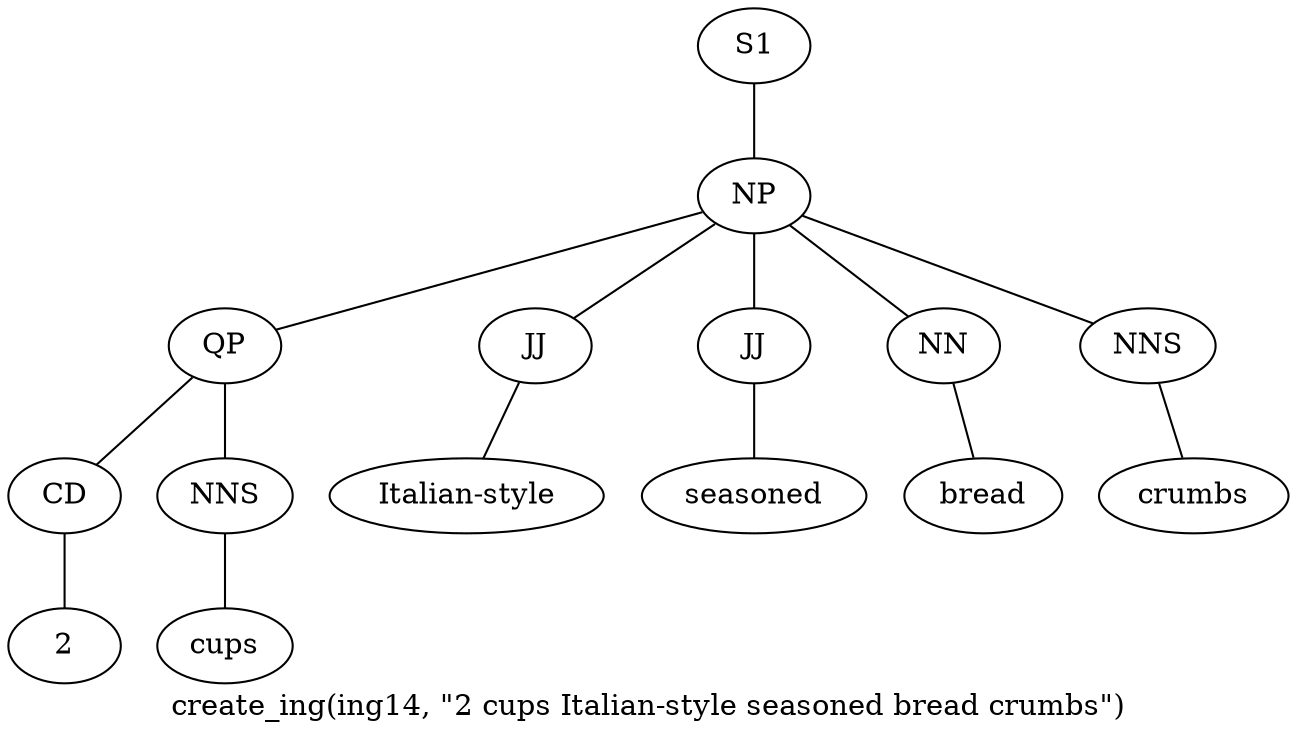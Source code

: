 graph SyntaxGraph {
	label = "create_ing(ing14, \"2 cups Italian-style seasoned bread crumbs\")";
	Node0 [label="S1"];
	Node1 [label="NP"];
	Node2 [label="QP"];
	Node3 [label="CD"];
	Node4 [label="2"];
	Node5 [label="NNS"];
	Node6 [label="cups"];
	Node7 [label="JJ"];
	Node8 [label="Italian-style"];
	Node9 [label="JJ"];
	Node10 [label="seasoned"];
	Node11 [label="NN"];
	Node12 [label="bread"];
	Node13 [label="NNS"];
	Node14 [label="crumbs"];

	Node0 -- Node1;
	Node1 -- Node2;
	Node1 -- Node7;
	Node1 -- Node9;
	Node1 -- Node11;
	Node1 -- Node13;
	Node2 -- Node3;
	Node2 -- Node5;
	Node3 -- Node4;
	Node5 -- Node6;
	Node7 -- Node8;
	Node9 -- Node10;
	Node11 -- Node12;
	Node13 -- Node14;
}